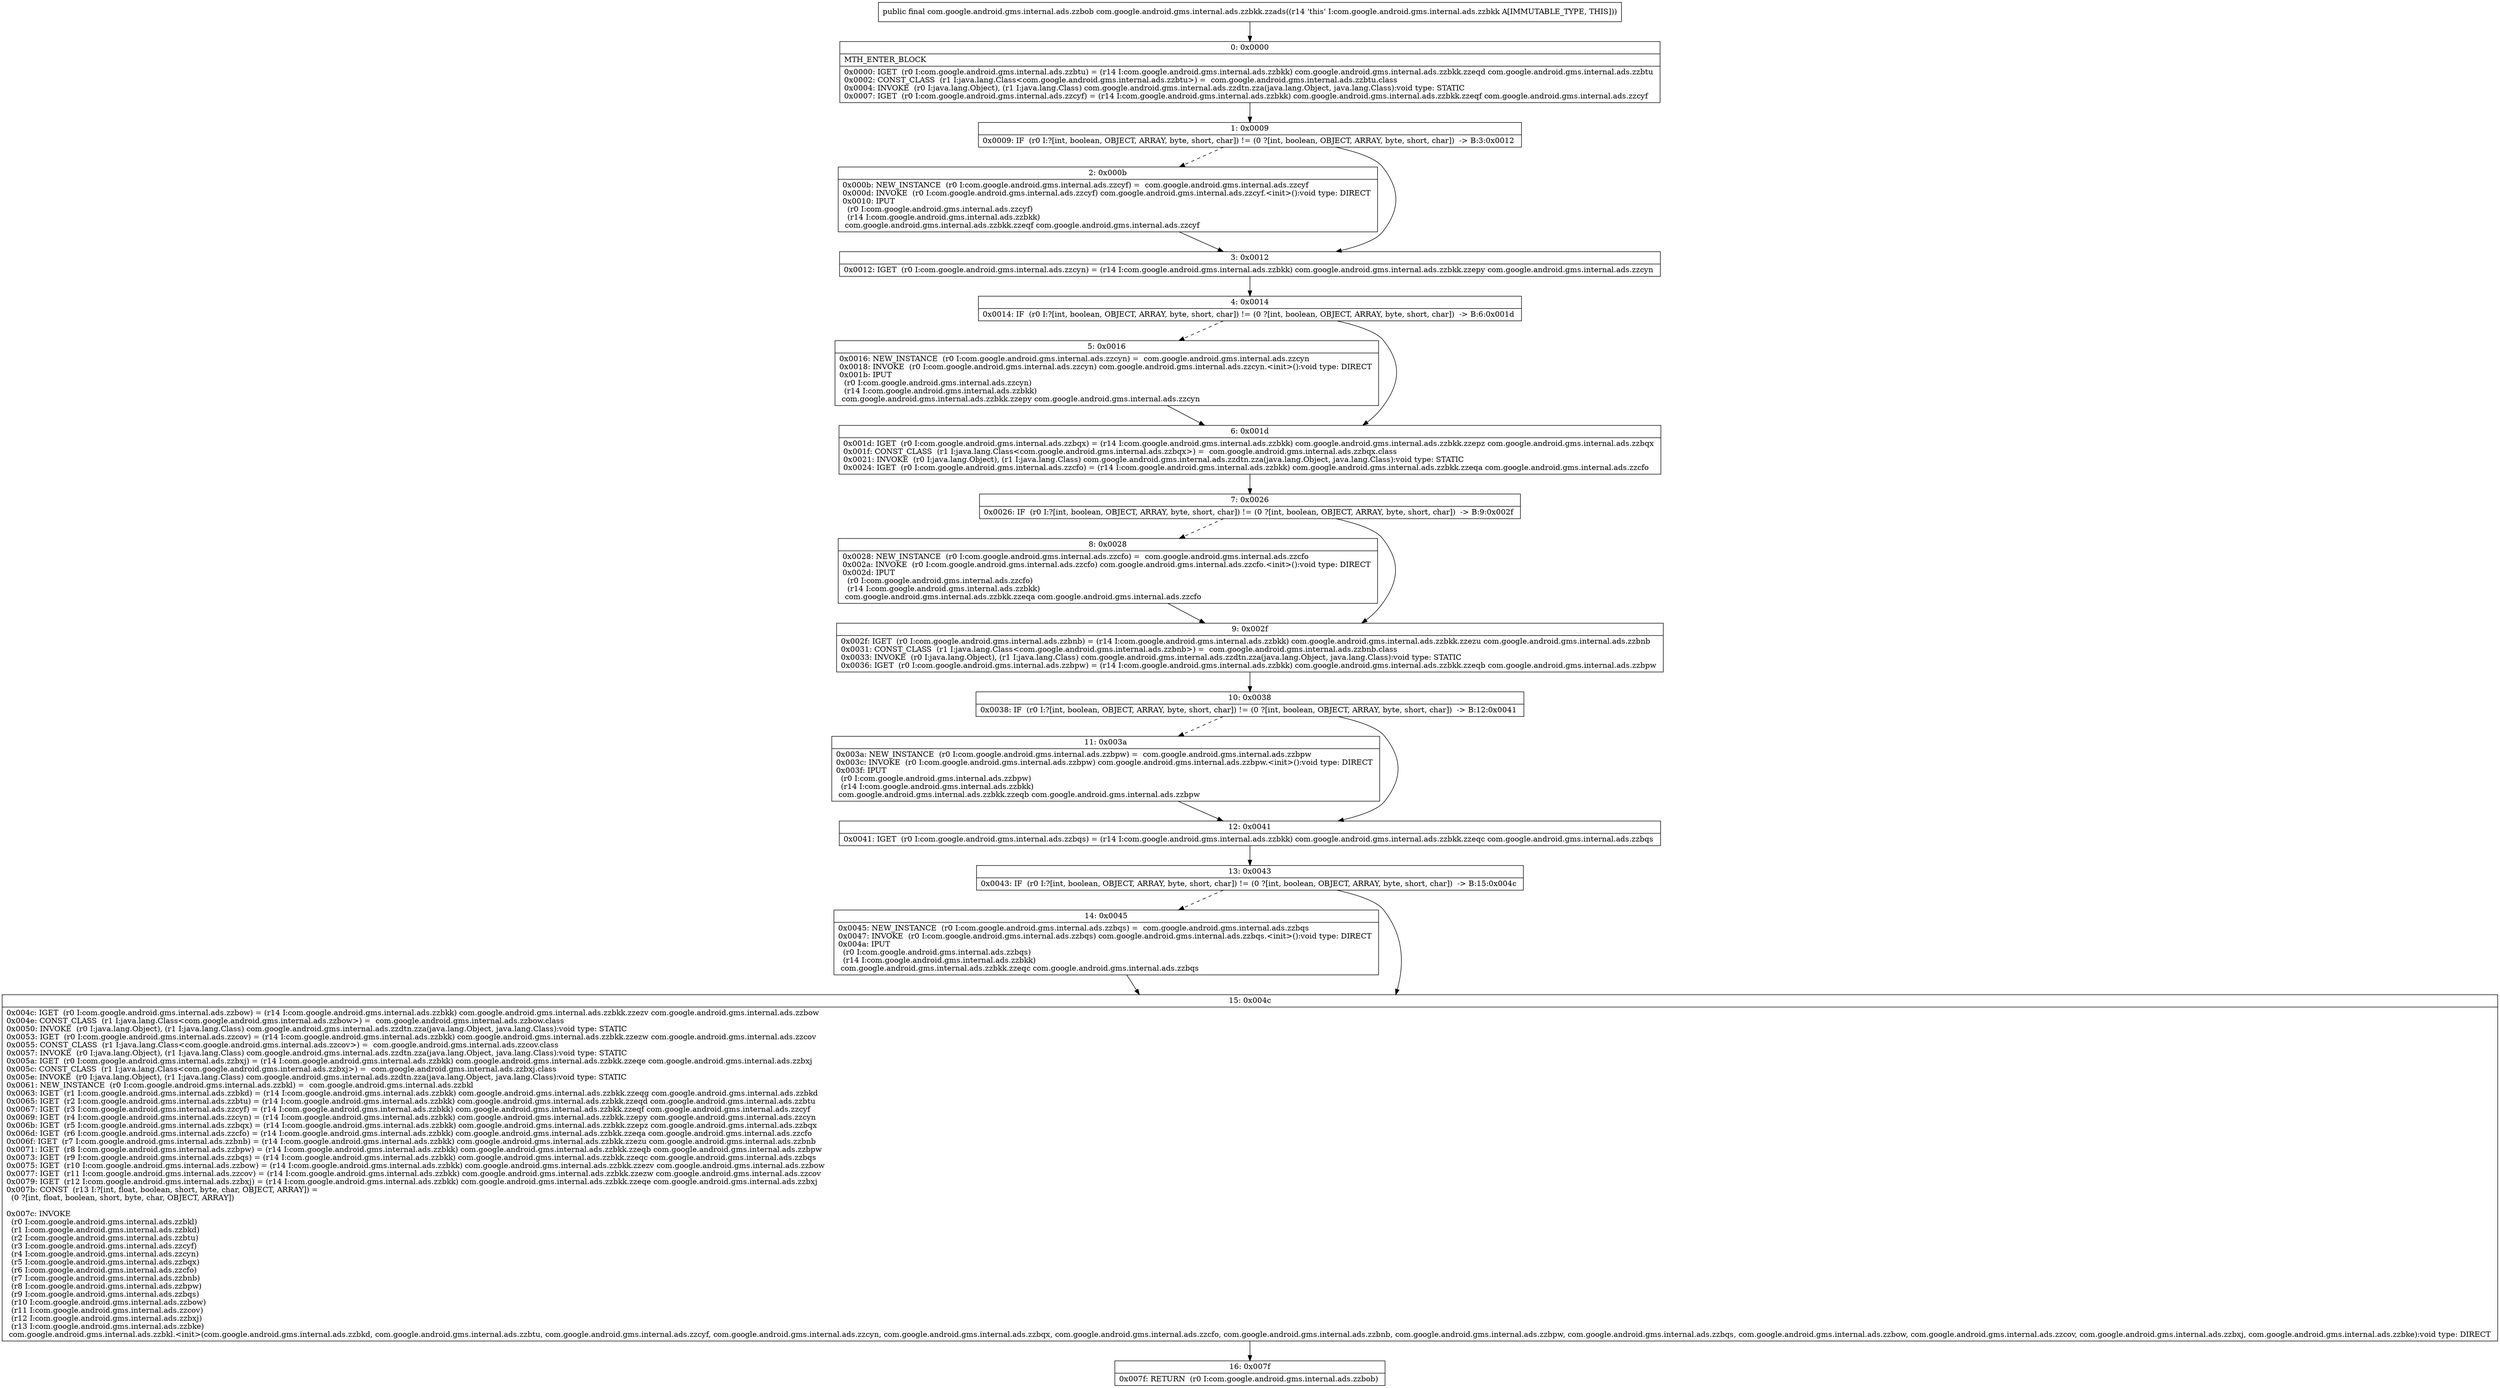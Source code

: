 digraph "CFG forcom.google.android.gms.internal.ads.zzbkk.zzads()Lcom\/google\/android\/gms\/internal\/ads\/zzbob;" {
Node_0 [shape=record,label="{0\:\ 0x0000|MTH_ENTER_BLOCK\l|0x0000: IGET  (r0 I:com.google.android.gms.internal.ads.zzbtu) = (r14 I:com.google.android.gms.internal.ads.zzbkk) com.google.android.gms.internal.ads.zzbkk.zzeqd com.google.android.gms.internal.ads.zzbtu \l0x0002: CONST_CLASS  (r1 I:java.lang.Class\<com.google.android.gms.internal.ads.zzbtu\>) =  com.google.android.gms.internal.ads.zzbtu.class \l0x0004: INVOKE  (r0 I:java.lang.Object), (r1 I:java.lang.Class) com.google.android.gms.internal.ads.zzdtn.zza(java.lang.Object, java.lang.Class):void type: STATIC \l0x0007: IGET  (r0 I:com.google.android.gms.internal.ads.zzcyf) = (r14 I:com.google.android.gms.internal.ads.zzbkk) com.google.android.gms.internal.ads.zzbkk.zzeqf com.google.android.gms.internal.ads.zzcyf \l}"];
Node_1 [shape=record,label="{1\:\ 0x0009|0x0009: IF  (r0 I:?[int, boolean, OBJECT, ARRAY, byte, short, char]) != (0 ?[int, boolean, OBJECT, ARRAY, byte, short, char])  \-\> B:3:0x0012 \l}"];
Node_2 [shape=record,label="{2\:\ 0x000b|0x000b: NEW_INSTANCE  (r0 I:com.google.android.gms.internal.ads.zzcyf) =  com.google.android.gms.internal.ads.zzcyf \l0x000d: INVOKE  (r0 I:com.google.android.gms.internal.ads.zzcyf) com.google.android.gms.internal.ads.zzcyf.\<init\>():void type: DIRECT \l0x0010: IPUT  \l  (r0 I:com.google.android.gms.internal.ads.zzcyf)\l  (r14 I:com.google.android.gms.internal.ads.zzbkk)\l com.google.android.gms.internal.ads.zzbkk.zzeqf com.google.android.gms.internal.ads.zzcyf \l}"];
Node_3 [shape=record,label="{3\:\ 0x0012|0x0012: IGET  (r0 I:com.google.android.gms.internal.ads.zzcyn) = (r14 I:com.google.android.gms.internal.ads.zzbkk) com.google.android.gms.internal.ads.zzbkk.zzepy com.google.android.gms.internal.ads.zzcyn \l}"];
Node_4 [shape=record,label="{4\:\ 0x0014|0x0014: IF  (r0 I:?[int, boolean, OBJECT, ARRAY, byte, short, char]) != (0 ?[int, boolean, OBJECT, ARRAY, byte, short, char])  \-\> B:6:0x001d \l}"];
Node_5 [shape=record,label="{5\:\ 0x0016|0x0016: NEW_INSTANCE  (r0 I:com.google.android.gms.internal.ads.zzcyn) =  com.google.android.gms.internal.ads.zzcyn \l0x0018: INVOKE  (r0 I:com.google.android.gms.internal.ads.zzcyn) com.google.android.gms.internal.ads.zzcyn.\<init\>():void type: DIRECT \l0x001b: IPUT  \l  (r0 I:com.google.android.gms.internal.ads.zzcyn)\l  (r14 I:com.google.android.gms.internal.ads.zzbkk)\l com.google.android.gms.internal.ads.zzbkk.zzepy com.google.android.gms.internal.ads.zzcyn \l}"];
Node_6 [shape=record,label="{6\:\ 0x001d|0x001d: IGET  (r0 I:com.google.android.gms.internal.ads.zzbqx) = (r14 I:com.google.android.gms.internal.ads.zzbkk) com.google.android.gms.internal.ads.zzbkk.zzepz com.google.android.gms.internal.ads.zzbqx \l0x001f: CONST_CLASS  (r1 I:java.lang.Class\<com.google.android.gms.internal.ads.zzbqx\>) =  com.google.android.gms.internal.ads.zzbqx.class \l0x0021: INVOKE  (r0 I:java.lang.Object), (r1 I:java.lang.Class) com.google.android.gms.internal.ads.zzdtn.zza(java.lang.Object, java.lang.Class):void type: STATIC \l0x0024: IGET  (r0 I:com.google.android.gms.internal.ads.zzcfo) = (r14 I:com.google.android.gms.internal.ads.zzbkk) com.google.android.gms.internal.ads.zzbkk.zzeqa com.google.android.gms.internal.ads.zzcfo \l}"];
Node_7 [shape=record,label="{7\:\ 0x0026|0x0026: IF  (r0 I:?[int, boolean, OBJECT, ARRAY, byte, short, char]) != (0 ?[int, boolean, OBJECT, ARRAY, byte, short, char])  \-\> B:9:0x002f \l}"];
Node_8 [shape=record,label="{8\:\ 0x0028|0x0028: NEW_INSTANCE  (r0 I:com.google.android.gms.internal.ads.zzcfo) =  com.google.android.gms.internal.ads.zzcfo \l0x002a: INVOKE  (r0 I:com.google.android.gms.internal.ads.zzcfo) com.google.android.gms.internal.ads.zzcfo.\<init\>():void type: DIRECT \l0x002d: IPUT  \l  (r0 I:com.google.android.gms.internal.ads.zzcfo)\l  (r14 I:com.google.android.gms.internal.ads.zzbkk)\l com.google.android.gms.internal.ads.zzbkk.zzeqa com.google.android.gms.internal.ads.zzcfo \l}"];
Node_9 [shape=record,label="{9\:\ 0x002f|0x002f: IGET  (r0 I:com.google.android.gms.internal.ads.zzbnb) = (r14 I:com.google.android.gms.internal.ads.zzbkk) com.google.android.gms.internal.ads.zzbkk.zzezu com.google.android.gms.internal.ads.zzbnb \l0x0031: CONST_CLASS  (r1 I:java.lang.Class\<com.google.android.gms.internal.ads.zzbnb\>) =  com.google.android.gms.internal.ads.zzbnb.class \l0x0033: INVOKE  (r0 I:java.lang.Object), (r1 I:java.lang.Class) com.google.android.gms.internal.ads.zzdtn.zza(java.lang.Object, java.lang.Class):void type: STATIC \l0x0036: IGET  (r0 I:com.google.android.gms.internal.ads.zzbpw) = (r14 I:com.google.android.gms.internal.ads.zzbkk) com.google.android.gms.internal.ads.zzbkk.zzeqb com.google.android.gms.internal.ads.zzbpw \l}"];
Node_10 [shape=record,label="{10\:\ 0x0038|0x0038: IF  (r0 I:?[int, boolean, OBJECT, ARRAY, byte, short, char]) != (0 ?[int, boolean, OBJECT, ARRAY, byte, short, char])  \-\> B:12:0x0041 \l}"];
Node_11 [shape=record,label="{11\:\ 0x003a|0x003a: NEW_INSTANCE  (r0 I:com.google.android.gms.internal.ads.zzbpw) =  com.google.android.gms.internal.ads.zzbpw \l0x003c: INVOKE  (r0 I:com.google.android.gms.internal.ads.zzbpw) com.google.android.gms.internal.ads.zzbpw.\<init\>():void type: DIRECT \l0x003f: IPUT  \l  (r0 I:com.google.android.gms.internal.ads.zzbpw)\l  (r14 I:com.google.android.gms.internal.ads.zzbkk)\l com.google.android.gms.internal.ads.zzbkk.zzeqb com.google.android.gms.internal.ads.zzbpw \l}"];
Node_12 [shape=record,label="{12\:\ 0x0041|0x0041: IGET  (r0 I:com.google.android.gms.internal.ads.zzbqs) = (r14 I:com.google.android.gms.internal.ads.zzbkk) com.google.android.gms.internal.ads.zzbkk.zzeqc com.google.android.gms.internal.ads.zzbqs \l}"];
Node_13 [shape=record,label="{13\:\ 0x0043|0x0043: IF  (r0 I:?[int, boolean, OBJECT, ARRAY, byte, short, char]) != (0 ?[int, boolean, OBJECT, ARRAY, byte, short, char])  \-\> B:15:0x004c \l}"];
Node_14 [shape=record,label="{14\:\ 0x0045|0x0045: NEW_INSTANCE  (r0 I:com.google.android.gms.internal.ads.zzbqs) =  com.google.android.gms.internal.ads.zzbqs \l0x0047: INVOKE  (r0 I:com.google.android.gms.internal.ads.zzbqs) com.google.android.gms.internal.ads.zzbqs.\<init\>():void type: DIRECT \l0x004a: IPUT  \l  (r0 I:com.google.android.gms.internal.ads.zzbqs)\l  (r14 I:com.google.android.gms.internal.ads.zzbkk)\l com.google.android.gms.internal.ads.zzbkk.zzeqc com.google.android.gms.internal.ads.zzbqs \l}"];
Node_15 [shape=record,label="{15\:\ 0x004c|0x004c: IGET  (r0 I:com.google.android.gms.internal.ads.zzbow) = (r14 I:com.google.android.gms.internal.ads.zzbkk) com.google.android.gms.internal.ads.zzbkk.zzezv com.google.android.gms.internal.ads.zzbow \l0x004e: CONST_CLASS  (r1 I:java.lang.Class\<com.google.android.gms.internal.ads.zzbow\>) =  com.google.android.gms.internal.ads.zzbow.class \l0x0050: INVOKE  (r0 I:java.lang.Object), (r1 I:java.lang.Class) com.google.android.gms.internal.ads.zzdtn.zza(java.lang.Object, java.lang.Class):void type: STATIC \l0x0053: IGET  (r0 I:com.google.android.gms.internal.ads.zzcov) = (r14 I:com.google.android.gms.internal.ads.zzbkk) com.google.android.gms.internal.ads.zzbkk.zzezw com.google.android.gms.internal.ads.zzcov \l0x0055: CONST_CLASS  (r1 I:java.lang.Class\<com.google.android.gms.internal.ads.zzcov\>) =  com.google.android.gms.internal.ads.zzcov.class \l0x0057: INVOKE  (r0 I:java.lang.Object), (r1 I:java.lang.Class) com.google.android.gms.internal.ads.zzdtn.zza(java.lang.Object, java.lang.Class):void type: STATIC \l0x005a: IGET  (r0 I:com.google.android.gms.internal.ads.zzbxj) = (r14 I:com.google.android.gms.internal.ads.zzbkk) com.google.android.gms.internal.ads.zzbkk.zzeqe com.google.android.gms.internal.ads.zzbxj \l0x005c: CONST_CLASS  (r1 I:java.lang.Class\<com.google.android.gms.internal.ads.zzbxj\>) =  com.google.android.gms.internal.ads.zzbxj.class \l0x005e: INVOKE  (r0 I:java.lang.Object), (r1 I:java.lang.Class) com.google.android.gms.internal.ads.zzdtn.zza(java.lang.Object, java.lang.Class):void type: STATIC \l0x0061: NEW_INSTANCE  (r0 I:com.google.android.gms.internal.ads.zzbkl) =  com.google.android.gms.internal.ads.zzbkl \l0x0063: IGET  (r1 I:com.google.android.gms.internal.ads.zzbkd) = (r14 I:com.google.android.gms.internal.ads.zzbkk) com.google.android.gms.internal.ads.zzbkk.zzeqg com.google.android.gms.internal.ads.zzbkd \l0x0065: IGET  (r2 I:com.google.android.gms.internal.ads.zzbtu) = (r14 I:com.google.android.gms.internal.ads.zzbkk) com.google.android.gms.internal.ads.zzbkk.zzeqd com.google.android.gms.internal.ads.zzbtu \l0x0067: IGET  (r3 I:com.google.android.gms.internal.ads.zzcyf) = (r14 I:com.google.android.gms.internal.ads.zzbkk) com.google.android.gms.internal.ads.zzbkk.zzeqf com.google.android.gms.internal.ads.zzcyf \l0x0069: IGET  (r4 I:com.google.android.gms.internal.ads.zzcyn) = (r14 I:com.google.android.gms.internal.ads.zzbkk) com.google.android.gms.internal.ads.zzbkk.zzepy com.google.android.gms.internal.ads.zzcyn \l0x006b: IGET  (r5 I:com.google.android.gms.internal.ads.zzbqx) = (r14 I:com.google.android.gms.internal.ads.zzbkk) com.google.android.gms.internal.ads.zzbkk.zzepz com.google.android.gms.internal.ads.zzbqx \l0x006d: IGET  (r6 I:com.google.android.gms.internal.ads.zzcfo) = (r14 I:com.google.android.gms.internal.ads.zzbkk) com.google.android.gms.internal.ads.zzbkk.zzeqa com.google.android.gms.internal.ads.zzcfo \l0x006f: IGET  (r7 I:com.google.android.gms.internal.ads.zzbnb) = (r14 I:com.google.android.gms.internal.ads.zzbkk) com.google.android.gms.internal.ads.zzbkk.zzezu com.google.android.gms.internal.ads.zzbnb \l0x0071: IGET  (r8 I:com.google.android.gms.internal.ads.zzbpw) = (r14 I:com.google.android.gms.internal.ads.zzbkk) com.google.android.gms.internal.ads.zzbkk.zzeqb com.google.android.gms.internal.ads.zzbpw \l0x0073: IGET  (r9 I:com.google.android.gms.internal.ads.zzbqs) = (r14 I:com.google.android.gms.internal.ads.zzbkk) com.google.android.gms.internal.ads.zzbkk.zzeqc com.google.android.gms.internal.ads.zzbqs \l0x0075: IGET  (r10 I:com.google.android.gms.internal.ads.zzbow) = (r14 I:com.google.android.gms.internal.ads.zzbkk) com.google.android.gms.internal.ads.zzbkk.zzezv com.google.android.gms.internal.ads.zzbow \l0x0077: IGET  (r11 I:com.google.android.gms.internal.ads.zzcov) = (r14 I:com.google.android.gms.internal.ads.zzbkk) com.google.android.gms.internal.ads.zzbkk.zzezw com.google.android.gms.internal.ads.zzcov \l0x0079: IGET  (r12 I:com.google.android.gms.internal.ads.zzbxj) = (r14 I:com.google.android.gms.internal.ads.zzbkk) com.google.android.gms.internal.ads.zzbkk.zzeqe com.google.android.gms.internal.ads.zzbxj \l0x007b: CONST  (r13 I:?[int, float, boolean, short, byte, char, OBJECT, ARRAY]) = \l  (0 ?[int, float, boolean, short, byte, char, OBJECT, ARRAY])\l \l0x007c: INVOKE  \l  (r0 I:com.google.android.gms.internal.ads.zzbkl)\l  (r1 I:com.google.android.gms.internal.ads.zzbkd)\l  (r2 I:com.google.android.gms.internal.ads.zzbtu)\l  (r3 I:com.google.android.gms.internal.ads.zzcyf)\l  (r4 I:com.google.android.gms.internal.ads.zzcyn)\l  (r5 I:com.google.android.gms.internal.ads.zzbqx)\l  (r6 I:com.google.android.gms.internal.ads.zzcfo)\l  (r7 I:com.google.android.gms.internal.ads.zzbnb)\l  (r8 I:com.google.android.gms.internal.ads.zzbpw)\l  (r9 I:com.google.android.gms.internal.ads.zzbqs)\l  (r10 I:com.google.android.gms.internal.ads.zzbow)\l  (r11 I:com.google.android.gms.internal.ads.zzcov)\l  (r12 I:com.google.android.gms.internal.ads.zzbxj)\l  (r13 I:com.google.android.gms.internal.ads.zzbke)\l com.google.android.gms.internal.ads.zzbkl.\<init\>(com.google.android.gms.internal.ads.zzbkd, com.google.android.gms.internal.ads.zzbtu, com.google.android.gms.internal.ads.zzcyf, com.google.android.gms.internal.ads.zzcyn, com.google.android.gms.internal.ads.zzbqx, com.google.android.gms.internal.ads.zzcfo, com.google.android.gms.internal.ads.zzbnb, com.google.android.gms.internal.ads.zzbpw, com.google.android.gms.internal.ads.zzbqs, com.google.android.gms.internal.ads.zzbow, com.google.android.gms.internal.ads.zzcov, com.google.android.gms.internal.ads.zzbxj, com.google.android.gms.internal.ads.zzbke):void type: DIRECT \l}"];
Node_16 [shape=record,label="{16\:\ 0x007f|0x007f: RETURN  (r0 I:com.google.android.gms.internal.ads.zzbob) \l}"];
MethodNode[shape=record,label="{public final com.google.android.gms.internal.ads.zzbob com.google.android.gms.internal.ads.zzbkk.zzads((r14 'this' I:com.google.android.gms.internal.ads.zzbkk A[IMMUTABLE_TYPE, THIS])) }"];
MethodNode -> Node_0;
Node_0 -> Node_1;
Node_1 -> Node_2[style=dashed];
Node_1 -> Node_3;
Node_2 -> Node_3;
Node_3 -> Node_4;
Node_4 -> Node_5[style=dashed];
Node_4 -> Node_6;
Node_5 -> Node_6;
Node_6 -> Node_7;
Node_7 -> Node_8[style=dashed];
Node_7 -> Node_9;
Node_8 -> Node_9;
Node_9 -> Node_10;
Node_10 -> Node_11[style=dashed];
Node_10 -> Node_12;
Node_11 -> Node_12;
Node_12 -> Node_13;
Node_13 -> Node_14[style=dashed];
Node_13 -> Node_15;
Node_14 -> Node_15;
Node_15 -> Node_16;
}

